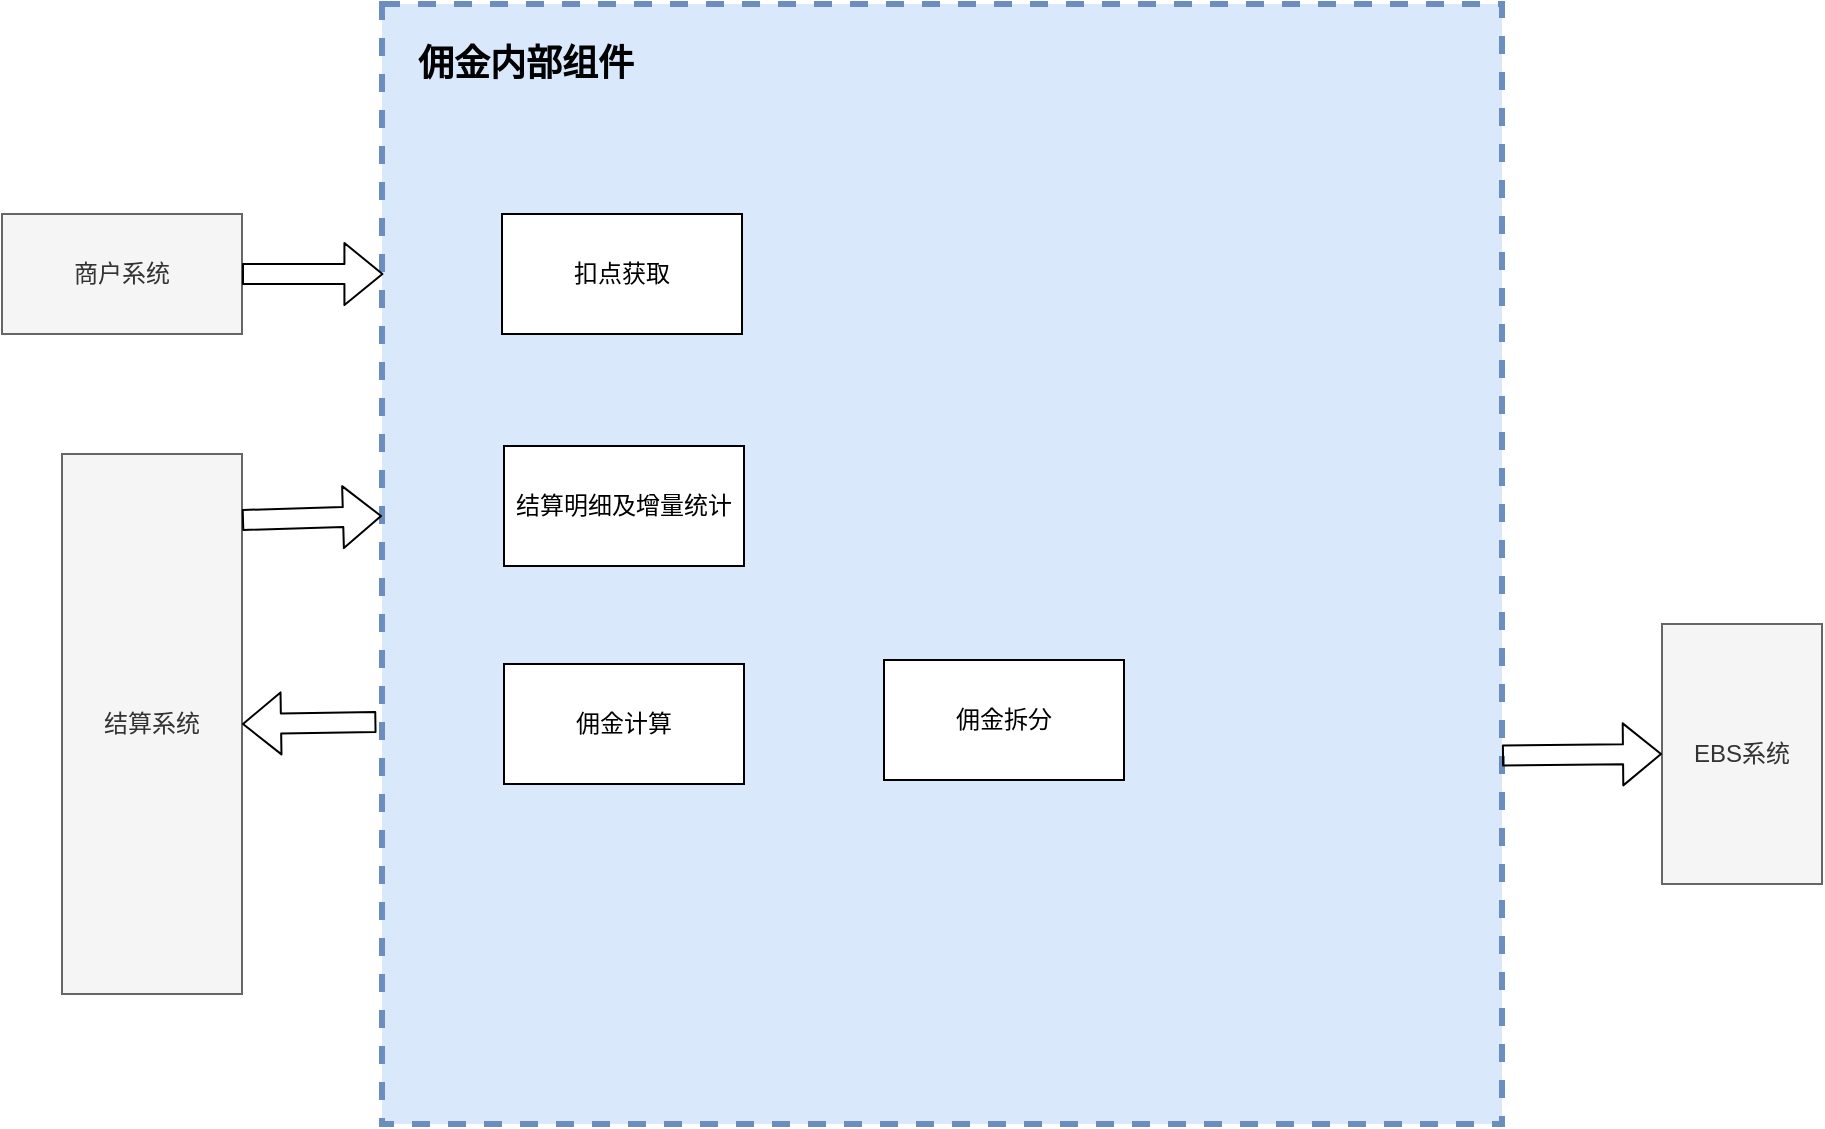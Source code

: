 <mxfile version="10.6.1" type="github"><diagram id="LlM4yW5C_dkEgIRPKesy" name="Page-1"><mxGraphModel dx="1398" dy="785" grid="1" gridSize="10" guides="1" tooltips="1" connect="1" arrows="1" fold="1" page="1" pageScale="1" pageWidth="827" pageHeight="1169" math="0" shadow="0"><root><mxCell id="0"/><mxCell id="1" parent="0"/><mxCell id="tStTawpUmOZBCkIwQ1mD-1" value="" style="whiteSpace=wrap;html=1;aspect=fixed;fillColor=#dae8fc;strokeColor=#6c8ebf;dashed=1;strokeWidth=3;" vertex="1" parent="1"><mxGeometry x="340" y="200" width="560" height="560" as="geometry"/></mxCell><mxCell id="tStTawpUmOZBCkIwQ1mD-2" value="&lt;font style=&quot;font-size: 18px&quot;&gt;&lt;b&gt;佣金内部组件&lt;/b&gt;&lt;/font&gt;" style="text;html=1;strokeColor=none;fillColor=none;align=center;verticalAlign=middle;whiteSpace=wrap;rounded=0;" vertex="1" parent="1"><mxGeometry x="342" y="220" width="140" height="20" as="geometry"/></mxCell><mxCell id="tStTawpUmOZBCkIwQ1mD-3" value="商户系统" style="rounded=0;whiteSpace=wrap;html=1;fillColor=#f5f5f5;strokeColor=#666666;fontColor=#333333;" vertex="1" parent="1"><mxGeometry x="150" y="305" width="120" height="60" as="geometry"/></mxCell><mxCell id="tStTawpUmOZBCkIwQ1mD-4" value="结算系统" style="rounded=0;whiteSpace=wrap;html=1;fillColor=#f5f5f5;strokeColor=#666666;fontColor=#333333;" vertex="1" parent="1"><mxGeometry x="180" y="425" width="90" height="270" as="geometry"/></mxCell><mxCell id="tStTawpUmOZBCkIwQ1mD-5" value="EBS系统" style="rounded=0;whiteSpace=wrap;html=1;fillColor=#f5f5f5;strokeColor=#666666;fontColor=#333333;" vertex="1" parent="1"><mxGeometry x="980" y="510" width="80" height="130" as="geometry"/></mxCell><mxCell id="tStTawpUmOZBCkIwQ1mD-6" value="扣点获取" style="rounded=0;whiteSpace=wrap;html=1;" vertex="1" parent="1"><mxGeometry x="400" y="305" width="120" height="60" as="geometry"/></mxCell><mxCell id="tStTawpUmOZBCkIwQ1mD-9" value="结算明细及增量统计" style="rounded=0;whiteSpace=wrap;html=1;" vertex="1" parent="1"><mxGeometry x="401" y="421" width="120" height="60" as="geometry"/></mxCell><mxCell id="tStTawpUmOZBCkIwQ1mD-11" value="佣金计算" style="rounded=0;whiteSpace=wrap;html=1;" vertex="1" parent="1"><mxGeometry x="401" y="530" width="120" height="60" as="geometry"/></mxCell><mxCell id="tStTawpUmOZBCkIwQ1mD-12" value="" style="shape=flexArrow;endArrow=classic;html=1;exitX=-0.005;exitY=0.641;exitDx=0;exitDy=0;exitPerimeter=0;entryX=1;entryY=0.5;entryDx=0;entryDy=0;" edge="1" parent="1" source="tStTawpUmOZBCkIwQ1mD-1" target="tStTawpUmOZBCkIwQ1mD-4"><mxGeometry width="50" height="50" relative="1" as="geometry"><mxPoint x="290" y="600" as="sourcePoint"/><mxPoint x="280" y="560" as="targetPoint"/></mxGeometry></mxCell><mxCell id="tStTawpUmOZBCkIwQ1mD-13" value="" style="shape=flexArrow;endArrow=classic;html=1;" edge="1" parent="1" source="tStTawpUmOZBCkIwQ1mD-3"><mxGeometry width="50" height="50" relative="1" as="geometry"><mxPoint x="270" y="385" as="sourcePoint"/><mxPoint x="340.711" y="335" as="targetPoint"/></mxGeometry></mxCell><mxCell id="tStTawpUmOZBCkIwQ1mD-14" value="" style="shape=flexArrow;endArrow=classic;html=1;" edge="1" parent="1"><mxGeometry width="50" height="50" relative="1" as="geometry"><mxPoint x="270" y="458" as="sourcePoint"/><mxPoint x="340" y="456" as="targetPoint"/></mxGeometry></mxCell><mxCell id="tStTawpUmOZBCkIwQ1mD-15" value="佣金拆分" style="rounded=0;whiteSpace=wrap;html=1;" vertex="1" parent="1"><mxGeometry x="591" y="528" width="120" height="60" as="geometry"/></mxCell><mxCell id="tStTawpUmOZBCkIwQ1mD-16" value="" style="shape=flexArrow;endArrow=classic;html=1;entryX=0;entryY=0.5;entryDx=0;entryDy=0;exitX=1;exitY=0.671;exitDx=0;exitDy=0;exitPerimeter=0;" edge="1" parent="1" source="tStTawpUmOZBCkIwQ1mD-1" target="tStTawpUmOZBCkIwQ1mD-5"><mxGeometry width="50" height="50" relative="1" as="geometry"><mxPoint x="900" y="610" as="sourcePoint"/><mxPoint x="950" y="560" as="targetPoint"/></mxGeometry></mxCell></root></mxGraphModel></diagram></mxfile>